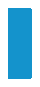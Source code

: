 beginfig(1);
% linecap := butt;
% linejoin := mitered;

%drawoptions (withcolor (0.078431,0.580392,0.800000));
drawoptions (withcolor (0.078000,0.576000,0.800000));

path p[], d[];

% base
p[1] := (3.898440,30.355499)..controls (2.570310,30.355499) and (1.500000,29.285200)..(1.500000,27.957001)--(1.500000,4.648440)..controls (1.500000,3.320310) and (2.570310,2.250000)..(3.898440,2.250000)--(32.101601,2.250000)..controls (33.429699,2.250000) and (34.500000,3.320310)..(34.500000,4.648440)--(34.500000,27.957001)..controls (34.500000,29.285200) and (33.429699,30.355499)..(32.101601,30.355499)--(16.593800,30.355499)--(16.593800,8.558590)..controls (16.593800,7.367190) and (15.636700,6.406250)..(14.445300,6.406250)--(6.285160,6.406250)..controls (5.093750,6.406250) and (4.132810,7.367190)..(4.132810,8.558590)--(4.132810,30.355499)--cycle;

%drawoptions (withcolor (1.000000,1.000000,1.000000));

% display
d[10] := (20.457001,26.781300)--(30.582001,26.781300)..controls (30.906300,26.781300) and (31.164101,26.523399)..(31.164101,26.199200)--(31.164101,19.695299)..controls (31.164101,19.371099) and (30.906300,19.113300)..(30.582001,19.113300)--(20.457001,19.113300)..controls (20.132799,19.113300) and (19.871099,19.371099)..(19.871099,19.695299)--(19.871099,26.199200)..controls (19.871099,26.523399) and (20.132799,26.781300)..(20.457001,26.781300)--cycle;

% dial 1
%d[1] := (20.046900,16.886700)--(22.273399,16.886700)..controls (22.500000,16.886700) and (22.679701,16.707001)..(22.679701,16.480499)--(22.679701,14.894500)..controls (22.679701,14.668000) and (22.500000,14.488300)..(22.273399,14.488300)--(20.046900,14.488300)..controls (19.820299,14.488300) and (19.636700,14.668000)..(19.636700,14.894500)--(19.636700,16.480499)..controls (19.636700,16.707001) and (19.820299,16.886700)..(20.046900,16.886700)--cycle;
d[1] := (20.046900,14.488300)..controls (19.820299,14.488300) and (19.636700,14.668000)..(19.636700,14.894500)--(19.636700,16.480499)..controls (19.636700,16.707001) and (19.820299,16.886700)..(20.046900,16.886700)--(20.046900,16.886700)--(22.273399,16.886700)..controls (22.500000,16.886700) and (22.679701,16.707001)..(22.679701,16.480499)--(22.679701,14.894500)..controls (22.679701,14.668000) and (22.500000,14.488300)..(22.273399,14.488300)--cycle;

% dial 2
%d[2] := (24.375000,16.886700)--(26.605499,16.886700)..controls (26.828100,16.886700) and (27.011700,16.707001)..(27.011700,16.480499)--(27.011700,14.894500)..controls (27.011700,14.668000) and (26.828100,14.488300)..(26.605499,14.488300)--(24.375000,14.488300)..controls (24.148399,14.488300) and (23.968800,14.668000)..(23.968800,14.894500)--(23.968800,16.480499)..controls (23.968800,16.707001) and (24.148399,16.886700)..(24.375000,16.886700)--cycle;
d[2] := (24.375000,14.488300)..controls (24.148399,14.488300) and (23.968800,14.668000)..(23.968800,14.894500)--(23.968800,16.480499)..controls (23.968800,16.707001) and (24.148399,16.886700)..(24.375000,16.886700)--(24.375000,16.886700)--(26.605499,16.886700)..controls (26.828100,16.886700) and (27.011700,16.707001)..(27.011700,16.480499)--(27.011700,14.894500)..controls (27.011700,14.668000) and (26.828100,14.488300)..(26.605499,14.488300)--cycle;

% dial 3
%d[3] := (28.703100,16.886700)--(30.933599,16.886700)..controls (31.160200,16.886700) and (31.339800,16.707001)..(31.339800,16.480499)--(31.339800,14.894500)..controls (31.339800,14.668000) and (31.160200,14.488300)..(30.933599,14.488300)--(28.703100,14.488300)..controls (28.480499,14.488300) and (28.296900,14.668000)..(28.296900,14.894500)--(28.296900,16.480499)..controls (28.296900,16.707001) and (28.480499,16.886700)..(28.703100,16.886700)--cycle;
d[3] := (28.703100,14.488300)..controls (28.480499,14.488300) and (28.296900,14.668000)..(28.296900,14.894500)--(28.296900,16.480499)..controls (28.296900,16.707001) and (28.480499,16.886700)..(28.703100,16.886700)--(28.703100,16.886700)--(30.933599,16.886700)..controls (31.160200,16.886700) and (31.339800,16.707001)..(31.339800,16.480499)--(31.339800,14.894500)..controls (31.339800,14.668000) and (31.160200,14.488300)..(30.933599,14.488300)--cycle;

% dial 4
%d[4] := (20.046900,12.871100)--(22.273399,12.871100)..controls (22.500000,12.871100) and (22.679701,12.691400)..(22.679701,12.464800)--(22.679701,10.878900)..controls (22.679701,10.652300) and (22.500000,10.472700)..(22.273399,10.472700)--(20.046900,10.472700)..controls (19.820299,10.472700) and (19.636700,10.652300)..(19.636700,10.878900)--(19.636700,12.464800)..controls (19.636700,12.691400) and (19.820299,12.871100)..(20.046900,12.871100)--cycle;
d[4] := (22.273399,10.472700)--(20.046900,10.472700)..controls (19.820299,10.472700) and (19.636700,10.652300)..(19.636700,10.878900)--(19.636700,12.464800)..controls (19.636700,12.691400) and (19.820299,12.871100)..(20.046900,12.871100)--(20.046900,12.871100)--(22.273399,12.871100)..controls (22.500000,12.871100) and (22.679701,12.691400)..(22.679701,12.464800)--(22.679701,10.878900)..controls (22.679701,10.652300) and (22.500000,10.472700)..cycle;

% dial 5
%d[5] := (24.375000,12.871100)--(26.605499,12.871100)..controls (26.828100,12.871100) and (27.011700,12.691400)..(27.011700,12.464800)--(27.011700,10.878900)..controls (27.011700,10.652300) and (26.828100,10.472700)..(26.605499,10.472700)--(24.375000,10.472700)..controls (24.148399,10.472700) and (23.968800,10.652300)..(23.968800,10.878900)--(23.968800,12.464800)..controls (23.968800,12.691400) and (24.148399,12.871100)..(24.375000,12.871100)--cycle;
d[5] := (26.605499,10.472700)--(24.375000,10.472700)..controls (24.148399,10.472700) and (23.968800,10.652300)..(23.968800,10.878900)--(23.968800,12.464800)..controls (23.968800,12.691400) and (24.148399,12.871100)..(24.375000,12.871100)--(24.375000,12.871100)--(26.605499,12.871100)..controls (26.828100,12.871100) and (27.011700,12.691400)..(27.011700,12.464800)--(27.011700,10.878900)..controls (27.011700,10.652300) and (26.828100,10.472700)..cycle;

% dial 6
%d[6] := (28.703100,12.871100)--(30.933599,12.871100)..controls (31.160200,12.871100) and (31.339800,12.691400)..(31.339800,12.464800)--(31.339800,10.878900)..controls (31.339800,10.652300) and (31.160200,10.472700)..(30.933599,10.472700)--(28.703100,10.472700)..controls (28.480499,10.472700) and (28.296900,10.652300)..(28.296900,10.878900)--(28.296900,12.464800)..controls (28.296900,12.691400) and (28.480499,12.871100)..(28.703100,12.871100)--cycle;
d[6] := (30.933599,10.472700)--(28.703100,10.472700)..controls (28.480499,10.472700) and (28.296900,10.652300)..(28.296900,10.878900)--(28.296900,12.464800)..controls (28.296900,12.691400) and (28.480499,12.871100)..(28.703100,12.871100)--(28.703100,12.871100)--(30.933599,12.871100)..controls (31.160200,12.871100) and (31.339800,12.691400)..(31.339800,12.464800)--(31.339800,10.878900)..controls (31.339800,10.652300) and (31.160200,10.472700)..cycle;

% dial 7
%d[7] := (20.046900,8.855470)--(22.273399,8.855470)..controls (22.500000,8.855470) and (22.679701,8.671880)..(22.679701,8.449220)--(22.679701,6.863280)..controls (22.679701,6.636720) and (22.500000,6.453130)..(22.273399,6.453130)--(20.046900,6.453130)..controls (19.820299,6.453130) and (19.636700,6.636720)..(19.636700,6.863280)--(19.636700,8.449220)..controls (19.636700,8.671880) and (19.820299,8.855470)..(20.046900,8.855470)--cycle;
d[7] := (20.046900,6.453130)..controls (19.820299,6.453130) and (19.636700,6.636720)..(19.636700,6.863280)--(19.636700,8.449220)..controls (19.636700,8.671880) and (19.820299,8.855470)..(20.046900,8.855470)--(20.046900,8.855470)--(22.273399,8.855470)..controls (22.500000,8.855470) and (22.679701,8.671880)..(22.679701,8.449220)--(22.679701,6.863280)..controls (22.679701,6.636720) and (22.500000,6.453130)..(22.273399,6.453130)--cycle;

% dial 8
%d[8] := (24.375000,8.855470)--(26.605499,8.855470)..controls (26.828100,8.855470) and (27.011700,8.675780)..(27.011700,8.449220)--(27.011700,6.863280)..controls (27.011700,6.636720) and (26.828100,6.453130)..(26.605499,6.453130)--(24.375000,6.453130)..controls (24.148399,6.453130) and (23.968800,6.636720)..(23.968800,6.863280)--(23.968800,8.449220)..controls (23.968800,8.675780) and (24.148399,8.855470)..(24.375000,8.855470)--cycle;
d[8] := (24.375000,6.453130)..controls (24.148399,6.453130) and (23.968800,6.636720)..(23.968800,6.863280)--(23.968800,8.449220)..controls (23.968800,8.675780) and (24.148399,8.855470)..(24.375000,8.855470)--(24.375000,8.855470)--(26.605499,8.855470)..controls (26.828100,8.855470) and (27.011700,8.675780)..(27.011700,8.449220)--(27.011700,6.863280)..controls (27.011700,6.636720) and (26.828100,6.453130)..(26.605499,6.453130)--cycle;

% dial 9
%d[9] := (28.703100,8.855470)--(30.933599,8.855470)..controls (31.160200,8.855470) and (31.339800,8.675780)..(31.339800,8.449220)--(31.339800,6.863280)..controls (31.339800,6.636720) and (31.160200,6.453130)..(30.933599,6.453130)--(28.703100,6.453130)..controls (28.480499,6.453130) and (28.296900,6.636720)..(28.296900,6.863280)--(28.296900,8.449220)..controls (28.296900,8.675780) and (28.480499,8.855470)..(28.703100,8.855470)--cycle;
d[9] := (28.703100,6.453130)..controls (28.480499,6.453130) and (28.296900,6.636720)..(28.296900,6.863280)--(28.296900,8.449220)..controls (28.296900,8.675780) and (28.480499,8.855470)..(28.703100,8.855470)--(28.703100,8.855470)--(30.933599,8.855470)..controls (31.160200,8.855470) and (31.339800,8.675780)..(31.339800,8.449220)--(31.339800,6.863280)..controls (31.339800,6.636720) and (31.160200,6.453130)..(30.933599,6.453130)--cycle;

% base with dials
%fill (3.898440,30.355499)..controls (2.570310,30.355499) and (1.500000,29.285200)..(1.500000,27.957001)--(1.500000,4.648440)..controls (1.500000,3.320310) and (2.570310,2.250000)..(3.898440,2.250000)--(32.101601,2.250000)--d[9]--d[8]--d[7]--(32.101601,2.250000)..controls (33.429699,2.250000) and (34.500000,3.320310)..(34.500000,4.648440)--d[6]--d[5]--d[4]--(30.933599,10.472700)--(34.500000,4.648440)--(34.500000,27.957001)..controls (34.500000,29.285200) and (33.429699,30.355499)..(32.101601,30.355499)--(16.593800,30.355499)--d[10]--(16.593800,30.355499)--(16.593800,8.558590)--d[1]--d[2]--d[3]--(20.046900,14.488300)--(16.593800,8.558590)..controls (16.593800,7.367190) and (15.636700,6.406250)..(14.445300,6.406250)--(6.285160,6.406250)..controls (5.093750,6.406250) and (4.132810,7.367190)..(4.132810,8.558590)--(4.132810,30.355499)--cycle;

nofill d[1];
nofill d[2];
nofill d[3];
nofill d[4];
nofill d[5];
nofill d[6];
nofill d[7];
nofill d[8];
nofill d[9];
nofill d[10];
eofill p[1];

% handle
fill (6.765630,33.750000)--(13.964800,33.750000)..controls (14.253900,33.750000) and (14.488300,33.515598)..(14.488300,33.226601)--(14.488300,8.980470)..controls (14.488300,8.691410) and (14.253900,8.457030)..(13.964800,8.457030)--(6.765630,8.457030)..controls (6.472660,8.457030) and (6.238280,8.691410)..(6.238280,8.980470)--(6.238280,33.226601)..controls (6.238280,33.515598) and (6.472660,33.750000)..(6.765630,33.750000)--cycle;

endfig;
